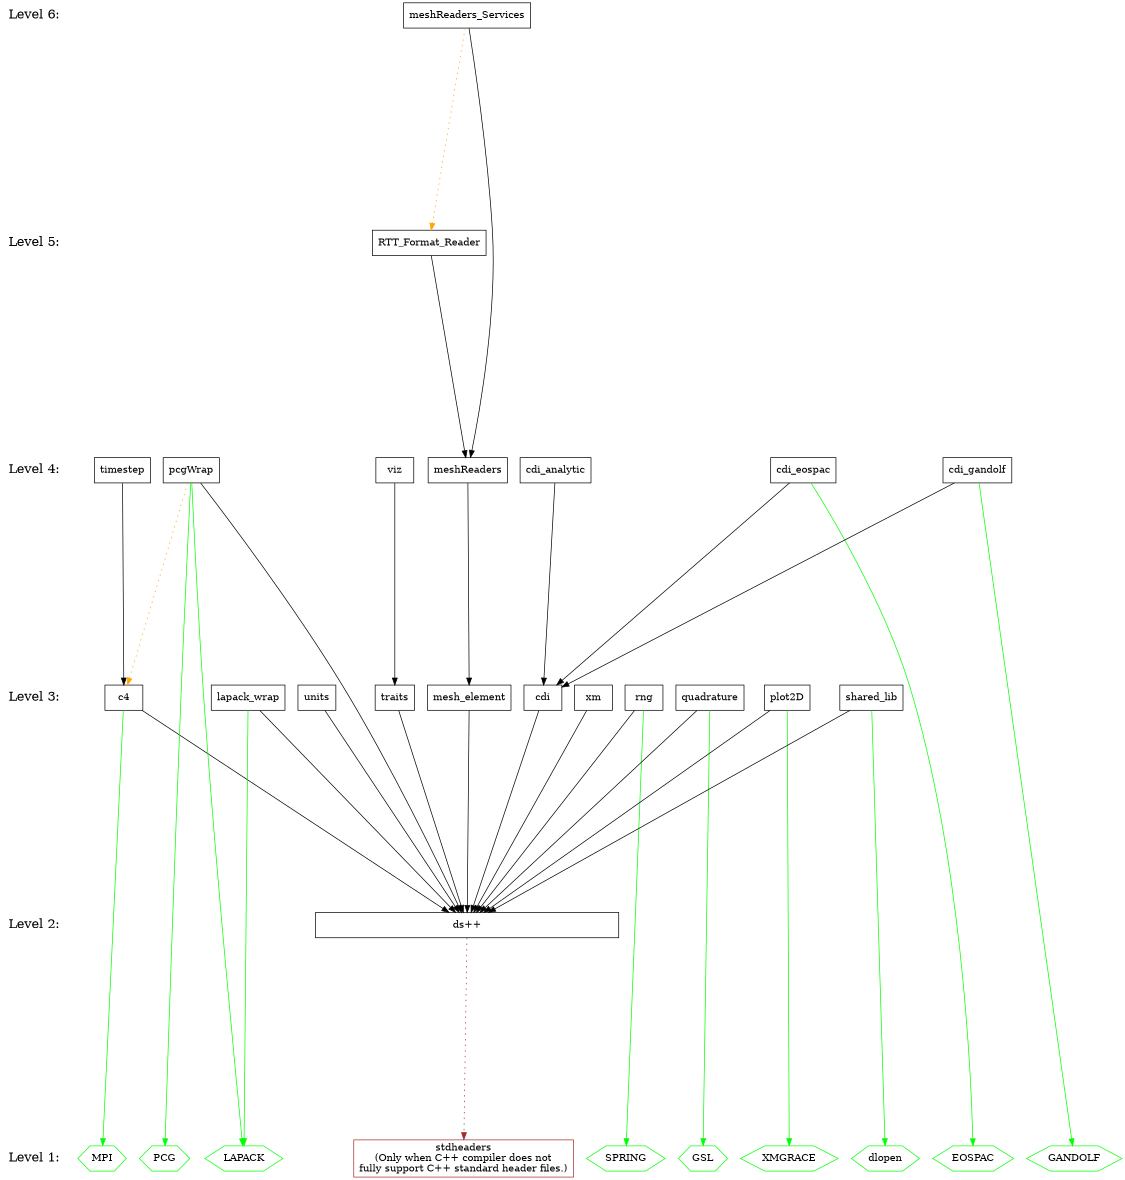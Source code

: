 digraph draco_level {
    /* graph attributes */
    center=1;
    size="7.5,10";
    ranksep=4;
    
    /* levels */
    level1 [shape=plaintext, label="Level 1:", fontsize=18];
    level2 [shape=plaintext, label="Level 2:", fontsize=18];
    level3 [shape=plaintext, label="Level 3:", fontsize=18];
    level4 [shape=plaintext, label="Level 4:", fontsize=18];
    level5 [shape=plaintext, label="Level 5:", fontsize=18];
    level6 [shape=plaintext, label="Level 6:", fontsize=18];
    
    level6 -> level5 -> level4 -> level3 -> level2 -> level1 [style=invis];
    
    /* packages */

    /* level 1 */
    stdheaders [shape=box,     color=brown, label="stdheaders\n(Only when C++ compiler does not\nfully support C++ standard header files.)"];
    vmpi       [shape=hexagon, color=green, label="MPI"];
    vlapack    [shape=hexagon, color=green, label="LAPACK"];
    vpcg       [shape=hexagon, color=green, label="PCG"];
    vgandolf   [shape=hexagon, color=green, label="GANDOLF"];
    veospac    [shape=hexagon, color=green, label="EOSPAC"];
    vgrace     [shape=hexagon, color=green, label="XMGRACE"];
    vspring    [shape=hexagon, color=green, label="SPRING"];
    vdlopen    [shape=hexagon, color=green, label="dlopen"];
    vgsl       [shape=hexagon, color=green, label="GSL"];
        
    /* level 2 */
    dsxx [shape=box, label="ds++", width=6];
    
    /* level 3 */
    traits [shape=box, label="traits"];
    xm [shape=box, label="xm"];
    c4 [shape=box, label="c4"];
    rng [shape=box, label="rng"];
    units [shape=box, label="units"];
    cdi [shape=box, label="cdi"];
    quad [shape=box, label="quadrature"];
    meshelement [shape=box, label="mesh_element"];
    plot [shape=box, label="plot2D"];
    lapack [shape=box, label="lapack_wrap"];
    shlib [shape=box, label="shared_lib"];
    
    /* level 4 */
    viz [shape=box, label="viz"];
    timestep [shape=box, label="timestep"];
    cdianal [shape=box, label="cdi_analytic"];
    cdieos [shape=box, label="cdi_eospac"];
    cdigan [shape=box, label="cdi_gandolf"];
    pcg [shape=box, label="pcgWrap"];
    meshread [shape=box, label="meshReaders"];
    
    /* level 5 */
    rttread     [shape=box, label="RTT_Format_Reader"];
    
    /* level 6 */
    meshservice [shape=box, label="meshReaders_Services"];
    
    /* dependencies */
    {rank=same; level1 stdheaders vlapack vpcg vmpi veospac  vgandolf vgrace vspring vdlopen vgsl};
    {rank=same; level2 dsxx};
    {rank=same; level3 shlib plot lapack traits xm c4 rng units cdi quad meshelement};
    {rank=same; level4 viz timestep cdianal cdieos cdigan pcg meshread};
    {rank=same; level5 rttread};
    {rank=same; level6 meshservice};
    
    /* draco packages */

    /* NOTE:  hidden dependencies are in comments at the end of each line.
     * For example if a package depends on c4 it implicitly depends on dsxx
     * as well.  The dependency on dsxx is not shown explicitly on the
     * graph. 
    
    /* level 2 */
    dsxx -> {stdheaders}   [color="brown" style=dotted];
    
    /* level 3 */
    xm          -> {dsxx};
    units       -> {dsxx};
    traits      -> {dsxx};
    c4          -> {dsxx};
    c4          -> {vmpi}    [color="green"];
    rng         -> {dsxx};
    rng         -> {vspring} [color="green"];
    cdi         -> {dsxx};
    meshelement -> {dsxx};
    quad        -> {dsxx};
    quad        -> {vgsl}    [color="green"];
    plot        -> {dsxx};
    plot        -> {vgrace}  [color="green"];
    lapack      -> {dsxx};
    lapack      -> {vlapack} [color="green"];
    shlib       -> {dsxx};
    shlib       -> {vdlopen} [color="green"];
    
    /* level 4 */
    viz         -> {traits};      /* traits: dsxx */
    timestep    -> {c4};          /* c4      : dsxx */
    pcg         -> {dsxx};
    pcg         -> {vlapack vpcg} [color="green"];
    pcg         -> {c4}           [color="orange" style=dotted];
    cdianal     -> {cdi};         /* cdi     : dsxx */
    cdieos      -> {cdi};         /* cdi     : dsxx */
    cdieos      -> {veospac}      [color="green"]; 
    cdigan      -> {cdi};         /* cdi     : dsxx */
    cdigan      -> {vgandolf}     [color="green"];
    meshread    -> {meshelement};

    /* level 5 */
    rttread     -> {meshread};           /* meshread: dsxx */

    /* level 6 */
    meshservice -> {meshread};           /* meshread: dsxx */
    meshservice -> {rttread} [color="orange" style=dotted];

}
